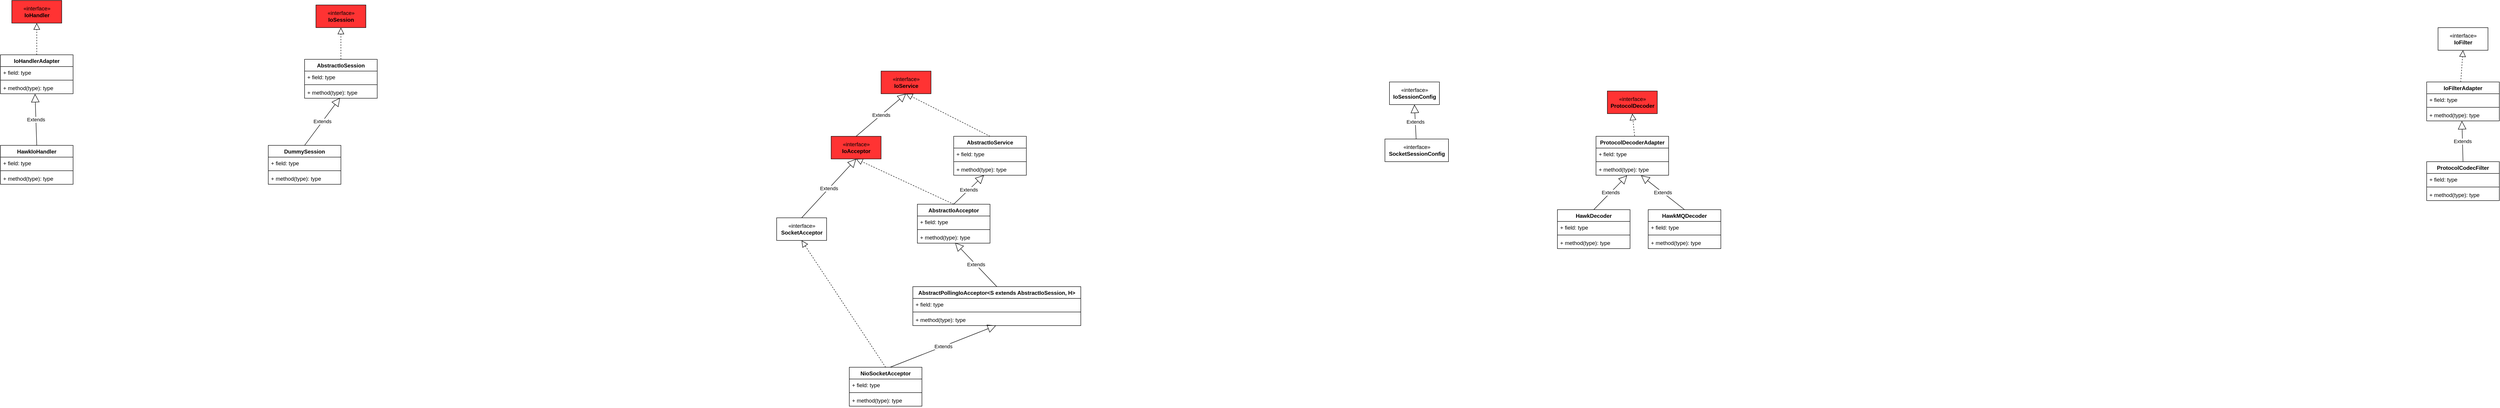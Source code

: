 <mxfile version="13.9.8" type="device"><diagram id="8cZL4LO1UnFUobVwIh5v" name="core"><mxGraphModel dx="1977" dy="987" grid="1" gridSize="10" guides="1" tooltips="1" connect="1" arrows="1" fold="1" page="1" pageScale="1" pageWidth="64000" pageHeight="64000" math="0" shadow="0"><root><mxCell id="0"/><mxCell id="1" parent="0"/><mxCell id="wWjVpQkd6dW3OlpL8oyM-1" value="IoHandlerAdapter" style="swimlane;fontStyle=1;align=center;verticalAlign=top;childLayout=stackLayout;horizontal=1;startSize=26;horizontalStack=0;resizeParent=1;resizeParentMax=0;resizeLast=0;collapsible=1;marginBottom=0;" vertex="1" parent="1"><mxGeometry x="450" y="280" width="160" height="86" as="geometry"/></mxCell><mxCell id="wWjVpQkd6dW3OlpL8oyM-10" value="" style="endArrow=block;dashed=1;endFill=0;endSize=12;html=1;entryX=0.5;entryY=1;entryDx=0;entryDy=0;" edge="1" parent="wWjVpQkd6dW3OlpL8oyM-1" target="wWjVpQkd6dW3OlpL8oyM-9"><mxGeometry width="160" relative="1" as="geometry"><mxPoint x="80" as="sourcePoint"/><mxPoint x="240" as="targetPoint"/></mxGeometry></mxCell><mxCell id="wWjVpQkd6dW3OlpL8oyM-2" value="+ field: type" style="text;strokeColor=none;fillColor=none;align=left;verticalAlign=top;spacingLeft=4;spacingRight=4;overflow=hidden;rotatable=0;points=[[0,0.5],[1,0.5]];portConstraint=eastwest;" vertex="1" parent="wWjVpQkd6dW3OlpL8oyM-1"><mxGeometry y="26" width="160" height="26" as="geometry"/></mxCell><mxCell id="wWjVpQkd6dW3OlpL8oyM-3" value="" style="line;strokeWidth=1;fillColor=none;align=left;verticalAlign=middle;spacingTop=-1;spacingLeft=3;spacingRight=3;rotatable=0;labelPosition=right;points=[];portConstraint=eastwest;" vertex="1" parent="wWjVpQkd6dW3OlpL8oyM-1"><mxGeometry y="52" width="160" height="8" as="geometry"/></mxCell><mxCell id="wWjVpQkd6dW3OlpL8oyM-4" value="+ method(type): type" style="text;strokeColor=none;fillColor=none;align=left;verticalAlign=top;spacingLeft=4;spacingRight=4;overflow=hidden;rotatable=0;points=[[0,0.5],[1,0.5]];portConstraint=eastwest;" vertex="1" parent="wWjVpQkd6dW3OlpL8oyM-1"><mxGeometry y="60" width="160" height="26" as="geometry"/></mxCell><mxCell id="wWjVpQkd6dW3OlpL8oyM-9" value="«interface»&lt;br&gt;&lt;b&gt;IoHandler&lt;/b&gt;" style="html=1;fillColor=#FF3333;" vertex="1" parent="1"><mxGeometry x="475" y="160" width="110" height="50" as="geometry"/></mxCell><mxCell id="wWjVpQkd6dW3OlpL8oyM-11" value="AbstractIoSession" style="swimlane;fontStyle=1;align=center;verticalAlign=top;childLayout=stackLayout;horizontal=1;startSize=26;horizontalStack=0;resizeParent=1;resizeParentMax=0;resizeLast=0;collapsible=1;marginBottom=0;" vertex="1" parent="1"><mxGeometry x="1120" y="290" width="160" height="86" as="geometry"/></mxCell><mxCell id="wWjVpQkd6dW3OlpL8oyM-12" value="+ field: type" style="text;strokeColor=none;fillColor=none;align=left;verticalAlign=top;spacingLeft=4;spacingRight=4;overflow=hidden;rotatable=0;points=[[0,0.5],[1,0.5]];portConstraint=eastwest;" vertex="1" parent="wWjVpQkd6dW3OlpL8oyM-11"><mxGeometry y="26" width="160" height="26" as="geometry"/></mxCell><mxCell id="wWjVpQkd6dW3OlpL8oyM-13" value="" style="line;strokeWidth=1;fillColor=none;align=left;verticalAlign=middle;spacingTop=-1;spacingLeft=3;spacingRight=3;rotatable=0;labelPosition=right;points=[];portConstraint=eastwest;" vertex="1" parent="wWjVpQkd6dW3OlpL8oyM-11"><mxGeometry y="52" width="160" height="8" as="geometry"/></mxCell><mxCell id="wWjVpQkd6dW3OlpL8oyM-14" value="+ method(type): type" style="text;strokeColor=none;fillColor=none;align=left;verticalAlign=top;spacingLeft=4;spacingRight=4;overflow=hidden;rotatable=0;points=[[0,0.5],[1,0.5]];portConstraint=eastwest;" vertex="1" parent="wWjVpQkd6dW3OlpL8oyM-11"><mxGeometry y="60" width="160" height="26" as="geometry"/></mxCell><mxCell id="wWjVpQkd6dW3OlpL8oyM-15" value="«interface»&lt;br&gt;&lt;b&gt;IoSession&lt;/b&gt;" style="html=1;fillColor=#FF3333;" vertex="1" parent="1"><mxGeometry x="1145" y="170" width="110" height="50" as="geometry"/></mxCell><mxCell id="wWjVpQkd6dW3OlpL8oyM-16" value="" style="endArrow=block;dashed=1;endFill=0;endSize=12;html=1;entryX=0.5;entryY=1;entryDx=0;entryDy=0;exitX=0.5;exitY=0;exitDx=0;exitDy=0;" edge="1" parent="1" source="wWjVpQkd6dW3OlpL8oyM-11" target="wWjVpQkd6dW3OlpL8oyM-15"><mxGeometry width="160" relative="1" as="geometry"><mxPoint x="1200" y="280" as="sourcePoint"/><mxPoint x="1360" y="280" as="targetPoint"/></mxGeometry></mxCell><mxCell id="wWjVpQkd6dW3OlpL8oyM-17" value="DummySession" style="swimlane;fontStyle=1;align=center;verticalAlign=top;childLayout=stackLayout;horizontal=1;startSize=26;horizontalStack=0;resizeParent=1;resizeParentMax=0;resizeLast=0;collapsible=1;marginBottom=0;" vertex="1" parent="1"><mxGeometry x="1040" y="480" width="160" height="86" as="geometry"/></mxCell><mxCell id="wWjVpQkd6dW3OlpL8oyM-18" value="+ field: type" style="text;strokeColor=none;fillColor=none;align=left;verticalAlign=top;spacingLeft=4;spacingRight=4;overflow=hidden;rotatable=0;points=[[0,0.5],[1,0.5]];portConstraint=eastwest;" vertex="1" parent="wWjVpQkd6dW3OlpL8oyM-17"><mxGeometry y="26" width="160" height="26" as="geometry"/></mxCell><mxCell id="wWjVpQkd6dW3OlpL8oyM-19" value="" style="line;strokeWidth=1;fillColor=none;align=left;verticalAlign=middle;spacingTop=-1;spacingLeft=3;spacingRight=3;rotatable=0;labelPosition=right;points=[];portConstraint=eastwest;" vertex="1" parent="wWjVpQkd6dW3OlpL8oyM-17"><mxGeometry y="52" width="160" height="8" as="geometry"/></mxCell><mxCell id="wWjVpQkd6dW3OlpL8oyM-20" value="+ method(type): type" style="text;strokeColor=none;fillColor=none;align=left;verticalAlign=top;spacingLeft=4;spacingRight=4;overflow=hidden;rotatable=0;points=[[0,0.5],[1,0.5]];portConstraint=eastwest;" vertex="1" parent="wWjVpQkd6dW3OlpL8oyM-17"><mxGeometry y="60" width="160" height="26" as="geometry"/></mxCell><mxCell id="wWjVpQkd6dW3OlpL8oyM-21" value="Extends" style="endArrow=block;endSize=16;endFill=0;html=1;entryX=0.488;entryY=0.962;entryDx=0;entryDy=0;entryPerimeter=0;exitX=0.5;exitY=0;exitDx=0;exitDy=0;" edge="1" parent="1" source="wWjVpQkd6dW3OlpL8oyM-17" target="wWjVpQkd6dW3OlpL8oyM-14"><mxGeometry width="160" relative="1" as="geometry"><mxPoint x="1120" y="460" as="sourcePoint"/><mxPoint x="1280" y="460" as="targetPoint"/></mxGeometry></mxCell><mxCell id="wWjVpQkd6dW3OlpL8oyM-22" value="NioSocketAcceptor" style="swimlane;fontStyle=1;align=center;verticalAlign=top;childLayout=stackLayout;horizontal=1;startSize=26;horizontalStack=0;resizeParent=1;resizeParentMax=0;resizeLast=0;collapsible=1;marginBottom=0;" vertex="1" parent="1"><mxGeometry x="2320" y="970" width="160" height="86" as="geometry"/></mxCell><mxCell id="wWjVpQkd6dW3OlpL8oyM-50" value="Extends" style="endArrow=block;endSize=16;endFill=0;html=1;entryX=0.495;entryY=1;entryDx=0;entryDy=0;entryPerimeter=0;" edge="1" parent="wWjVpQkd6dW3OlpL8oyM-22" target="wWjVpQkd6dW3OlpL8oyM-48"><mxGeometry width="160" relative="1" as="geometry"><mxPoint x="90" as="sourcePoint"/><mxPoint x="250" as="targetPoint"/></mxGeometry></mxCell><mxCell id="wWjVpQkd6dW3OlpL8oyM-23" value="+ field: type" style="text;strokeColor=none;fillColor=none;align=left;verticalAlign=top;spacingLeft=4;spacingRight=4;overflow=hidden;rotatable=0;points=[[0,0.5],[1,0.5]];portConstraint=eastwest;" vertex="1" parent="wWjVpQkd6dW3OlpL8oyM-22"><mxGeometry y="26" width="160" height="26" as="geometry"/></mxCell><mxCell id="wWjVpQkd6dW3OlpL8oyM-24" value="" style="line;strokeWidth=1;fillColor=none;align=left;verticalAlign=middle;spacingTop=-1;spacingLeft=3;spacingRight=3;rotatable=0;labelPosition=right;points=[];portConstraint=eastwest;" vertex="1" parent="wWjVpQkd6dW3OlpL8oyM-22"><mxGeometry y="52" width="160" height="8" as="geometry"/></mxCell><mxCell id="wWjVpQkd6dW3OlpL8oyM-25" value="+ method(type): type" style="text;strokeColor=none;fillColor=none;align=left;verticalAlign=top;spacingLeft=4;spacingRight=4;overflow=hidden;rotatable=0;points=[[0,0.5],[1,0.5]];portConstraint=eastwest;" vertex="1" parent="wWjVpQkd6dW3OlpL8oyM-22"><mxGeometry y="60" width="160" height="26" as="geometry"/></mxCell><mxCell id="wWjVpQkd6dW3OlpL8oyM-27" value="«interface»&lt;br&gt;&lt;b&gt;SocketAcceptor&lt;/b&gt;" style="html=1;" vertex="1" parent="1"><mxGeometry x="2160" y="640" width="110" height="50" as="geometry"/></mxCell><mxCell id="wWjVpQkd6dW3OlpL8oyM-28" value="«interface»&lt;br&gt;&lt;b&gt;IoAcceptor&lt;/b&gt;" style="html=1;fillColor=#FF3333;" vertex="1" parent="1"><mxGeometry x="2280" y="460" width="110" height="50" as="geometry"/></mxCell><mxCell id="wWjVpQkd6dW3OlpL8oyM-29" value="Extends" style="endArrow=block;endSize=16;endFill=0;html=1;entryX=0.5;entryY=1;entryDx=0;entryDy=0;exitX=0.5;exitY=0;exitDx=0;exitDy=0;" edge="1" parent="1" source="wWjVpQkd6dW3OlpL8oyM-27" target="wWjVpQkd6dW3OlpL8oyM-28"><mxGeometry width="160" relative="1" as="geometry"><mxPoint x="2350" y="550" as="sourcePoint"/><mxPoint x="2510" y="550" as="targetPoint"/></mxGeometry></mxCell><mxCell id="wWjVpQkd6dW3OlpL8oyM-31" value="" style="endArrow=block;dashed=1;endFill=0;endSize=12;html=1;entryX=0.5;entryY=1;entryDx=0;entryDy=0;exitX=0.5;exitY=0;exitDx=0;exitDy=0;" edge="1" parent="1" source="wWjVpQkd6dW3OlpL8oyM-22" target="wWjVpQkd6dW3OlpL8oyM-27"><mxGeometry width="160" relative="1" as="geometry"><mxPoint x="2330" y="670" as="sourcePoint"/><mxPoint x="2490" y="670" as="targetPoint"/></mxGeometry></mxCell><mxCell id="wWjVpQkd6dW3OlpL8oyM-32" value="«interface»&lt;br&gt;&lt;b&gt;IoService&lt;/b&gt;" style="html=1;fillColor=#FF3333;" vertex="1" parent="1"><mxGeometry x="2390" y="316" width="110" height="50" as="geometry"/></mxCell><mxCell id="wWjVpQkd6dW3OlpL8oyM-33" value="AbstractIoService" style="swimlane;fontStyle=1;align=center;verticalAlign=top;childLayout=stackLayout;horizontal=1;startSize=26;horizontalStack=0;resizeParent=1;resizeParentMax=0;resizeLast=0;collapsible=1;marginBottom=0;" vertex="1" parent="1"><mxGeometry x="2550" y="460" width="160" height="86" as="geometry"/></mxCell><mxCell id="wWjVpQkd6dW3OlpL8oyM-34" value="+ field: type" style="text;strokeColor=none;fillColor=none;align=left;verticalAlign=top;spacingLeft=4;spacingRight=4;overflow=hidden;rotatable=0;points=[[0,0.5],[1,0.5]];portConstraint=eastwest;" vertex="1" parent="wWjVpQkd6dW3OlpL8oyM-33"><mxGeometry y="26" width="160" height="26" as="geometry"/></mxCell><mxCell id="wWjVpQkd6dW3OlpL8oyM-35" value="" style="line;strokeWidth=1;fillColor=none;align=left;verticalAlign=middle;spacingTop=-1;spacingLeft=3;spacingRight=3;rotatable=0;labelPosition=right;points=[];portConstraint=eastwest;" vertex="1" parent="wWjVpQkd6dW3OlpL8oyM-33"><mxGeometry y="52" width="160" height="8" as="geometry"/></mxCell><mxCell id="wWjVpQkd6dW3OlpL8oyM-36" value="+ method(type): type" style="text;strokeColor=none;fillColor=none;align=left;verticalAlign=top;spacingLeft=4;spacingRight=4;overflow=hidden;rotatable=0;points=[[0,0.5],[1,0.5]];portConstraint=eastwest;" vertex="1" parent="wWjVpQkd6dW3OlpL8oyM-33"><mxGeometry y="60" width="160" height="26" as="geometry"/></mxCell><mxCell id="wWjVpQkd6dW3OlpL8oyM-37" value="" style="endArrow=block;dashed=1;endFill=0;endSize=12;html=1;entryX=0.5;entryY=1;entryDx=0;entryDy=0;exitX=0.5;exitY=0;exitDx=0;exitDy=0;" edge="1" parent="1" source="wWjVpQkd6dW3OlpL8oyM-33" target="wWjVpQkd6dW3OlpL8oyM-32"><mxGeometry width="160" relative="1" as="geometry"><mxPoint x="2630" y="430" as="sourcePoint"/><mxPoint x="2790" y="430" as="targetPoint"/></mxGeometry></mxCell><mxCell id="wWjVpQkd6dW3OlpL8oyM-38" value="AbstractIoAcceptor" style="swimlane;fontStyle=1;align=center;verticalAlign=top;childLayout=stackLayout;horizontal=1;startSize=26;horizontalStack=0;resizeParent=1;resizeParentMax=0;resizeLast=0;collapsible=1;marginBottom=0;" vertex="1" parent="1"><mxGeometry x="2470" y="610" width="160" height="86" as="geometry"/></mxCell><mxCell id="wWjVpQkd6dW3OlpL8oyM-39" value="+ field: type" style="text;strokeColor=none;fillColor=none;align=left;verticalAlign=top;spacingLeft=4;spacingRight=4;overflow=hidden;rotatable=0;points=[[0,0.5],[1,0.5]];portConstraint=eastwest;" vertex="1" parent="wWjVpQkd6dW3OlpL8oyM-38"><mxGeometry y="26" width="160" height="26" as="geometry"/></mxCell><mxCell id="wWjVpQkd6dW3OlpL8oyM-40" value="" style="line;strokeWidth=1;fillColor=none;align=left;verticalAlign=middle;spacingTop=-1;spacingLeft=3;spacingRight=3;rotatable=0;labelPosition=right;points=[];portConstraint=eastwest;" vertex="1" parent="wWjVpQkd6dW3OlpL8oyM-38"><mxGeometry y="52" width="160" height="8" as="geometry"/></mxCell><mxCell id="wWjVpQkd6dW3OlpL8oyM-41" value="+ method(type): type" style="text;strokeColor=none;fillColor=none;align=left;verticalAlign=top;spacingLeft=4;spacingRight=4;overflow=hidden;rotatable=0;points=[[0,0.5],[1,0.5]];portConstraint=eastwest;" vertex="1" parent="wWjVpQkd6dW3OlpL8oyM-38"><mxGeometry y="60" width="160" height="26" as="geometry"/></mxCell><mxCell id="wWjVpQkd6dW3OlpL8oyM-42" value="Extends" style="endArrow=block;endSize=16;endFill=0;html=1;exitX=0.5;exitY=0;exitDx=0;exitDy=0;" edge="1" parent="1" source="wWjVpQkd6dW3OlpL8oyM-38" target="wWjVpQkd6dW3OlpL8oyM-36"><mxGeometry width="160" relative="1" as="geometry"><mxPoint x="2570" y="590" as="sourcePoint"/><mxPoint x="2730" y="590" as="targetPoint"/></mxGeometry></mxCell><mxCell id="wWjVpQkd6dW3OlpL8oyM-44" value="" style="endArrow=block;dashed=1;endFill=0;endSize=12;html=1;entryX=0.5;entryY=1;entryDx=0;entryDy=0;exitX=0.5;exitY=0;exitDx=0;exitDy=0;" edge="1" parent="1" source="wWjVpQkd6dW3OlpL8oyM-38" target="wWjVpQkd6dW3OlpL8oyM-28"><mxGeometry width="160" relative="1" as="geometry"><mxPoint x="2540" y="600" as="sourcePoint"/><mxPoint x="2700" y="600" as="targetPoint"/></mxGeometry></mxCell><mxCell id="wWjVpQkd6dW3OlpL8oyM-45" value="AbstractPollingIoAcceptor&lt;S extends AbstractIoSession, H&gt;" style="swimlane;fontStyle=1;align=center;verticalAlign=top;childLayout=stackLayout;horizontal=1;startSize=26;horizontalStack=0;resizeParent=1;resizeParentMax=0;resizeLast=0;collapsible=1;marginBottom=0;" vertex="1" parent="1"><mxGeometry x="2460" y="792" width="370" height="86" as="geometry"/></mxCell><mxCell id="wWjVpQkd6dW3OlpL8oyM-46" value="+ field: type" style="text;strokeColor=none;fillColor=none;align=left;verticalAlign=top;spacingLeft=4;spacingRight=4;overflow=hidden;rotatable=0;points=[[0,0.5],[1,0.5]];portConstraint=eastwest;" vertex="1" parent="wWjVpQkd6dW3OlpL8oyM-45"><mxGeometry y="26" width="370" height="26" as="geometry"/></mxCell><mxCell id="wWjVpQkd6dW3OlpL8oyM-47" value="" style="line;strokeWidth=1;fillColor=none;align=left;verticalAlign=middle;spacingTop=-1;spacingLeft=3;spacingRight=3;rotatable=0;labelPosition=right;points=[];portConstraint=eastwest;" vertex="1" parent="wWjVpQkd6dW3OlpL8oyM-45"><mxGeometry y="52" width="370" height="8" as="geometry"/></mxCell><mxCell id="wWjVpQkd6dW3OlpL8oyM-48" value="+ method(type): type" style="text;strokeColor=none;fillColor=none;align=left;verticalAlign=top;spacingLeft=4;spacingRight=4;overflow=hidden;rotatable=0;points=[[0,0.5],[1,0.5]];portConstraint=eastwest;" vertex="1" parent="wWjVpQkd6dW3OlpL8oyM-45"><mxGeometry y="60" width="370" height="26" as="geometry"/></mxCell><mxCell id="wWjVpQkd6dW3OlpL8oyM-49" value="Extends" style="endArrow=block;endSize=16;endFill=0;html=1;entryX=0.519;entryY=0.962;entryDx=0;entryDy=0;entryPerimeter=0;exitX=0.5;exitY=0;exitDx=0;exitDy=0;" edge="1" parent="1" source="wWjVpQkd6dW3OlpL8oyM-45" target="wWjVpQkd6dW3OlpL8oyM-41"><mxGeometry width="160" relative="1" as="geometry"><mxPoint x="2630" y="780" as="sourcePoint"/><mxPoint x="2790" y="780" as="targetPoint"/></mxGeometry></mxCell><mxCell id="wWjVpQkd6dW3OlpL8oyM-51" value="«interface»&lt;br&gt;&lt;b&gt;IoSessionConfig&lt;/b&gt;" style="html=1;" vertex="1" parent="1"><mxGeometry x="3510" y="340" width="110" height="50" as="geometry"/></mxCell><mxCell id="wWjVpQkd6dW3OlpL8oyM-52" value="«interface»&lt;br&gt;&lt;b&gt;SocketSessionConfig&lt;/b&gt;" style="html=1;" vertex="1" parent="1"><mxGeometry x="3500" y="466" width="140" height="50" as="geometry"/></mxCell><mxCell id="wWjVpQkd6dW3OlpL8oyM-53" value="Extends" style="endArrow=block;endSize=16;endFill=0;html=1;entryX=0.5;entryY=1;entryDx=0;entryDy=0;" edge="1" parent="1" source="wWjVpQkd6dW3OlpL8oyM-52" target="wWjVpQkd6dW3OlpL8oyM-51"><mxGeometry width="160" relative="1" as="geometry"><mxPoint x="3570" y="306" as="sourcePoint"/><mxPoint x="3560" y="400" as="targetPoint"/></mxGeometry></mxCell><mxCell id="wWjVpQkd6dW3OlpL8oyM-54" value="«interface»&lt;br&gt;&lt;b&gt;ProtocolDecoder&lt;/b&gt;" style="html=1;fillColor=#FF3333;" vertex="1" parent="1"><mxGeometry x="3990" y="360" width="110" height="50" as="geometry"/></mxCell><mxCell id="wWjVpQkd6dW3OlpL8oyM-55" value="ProtocolDecoderAdapter" style="swimlane;fontStyle=1;align=center;verticalAlign=top;childLayout=stackLayout;horizontal=1;startSize=26;horizontalStack=0;resizeParent=1;resizeParentMax=0;resizeLast=0;collapsible=1;marginBottom=0;" vertex="1" parent="1"><mxGeometry x="3965" y="460" width="160" height="86" as="geometry"/></mxCell><mxCell id="wWjVpQkd6dW3OlpL8oyM-56" value="+ field: type" style="text;strokeColor=none;fillColor=none;align=left;verticalAlign=top;spacingLeft=4;spacingRight=4;overflow=hidden;rotatable=0;points=[[0,0.5],[1,0.5]];portConstraint=eastwest;" vertex="1" parent="wWjVpQkd6dW3OlpL8oyM-55"><mxGeometry y="26" width="160" height="26" as="geometry"/></mxCell><mxCell id="wWjVpQkd6dW3OlpL8oyM-57" value="" style="line;strokeWidth=1;fillColor=none;align=left;verticalAlign=middle;spacingTop=-1;spacingLeft=3;spacingRight=3;rotatable=0;labelPosition=right;points=[];portConstraint=eastwest;" vertex="1" parent="wWjVpQkd6dW3OlpL8oyM-55"><mxGeometry y="52" width="160" height="8" as="geometry"/></mxCell><mxCell id="wWjVpQkd6dW3OlpL8oyM-58" value="+ method(type): type" style="text;strokeColor=none;fillColor=none;align=left;verticalAlign=top;spacingLeft=4;spacingRight=4;overflow=hidden;rotatable=0;points=[[0,0.5],[1,0.5]];portConstraint=eastwest;" vertex="1" parent="wWjVpQkd6dW3OlpL8oyM-55"><mxGeometry y="60" width="160" height="26" as="geometry"/></mxCell><mxCell id="wWjVpQkd6dW3OlpL8oyM-59" value="" style="endArrow=block;dashed=1;endFill=0;endSize=12;html=1;entryX=0.5;entryY=1;entryDx=0;entryDy=0;" edge="1" parent="wWjVpQkd6dW3OlpL8oyM-55" target="wWjVpQkd6dW3OlpL8oyM-54"><mxGeometry width="160" relative="1" as="geometry"><mxPoint x="85" y="-1" as="sourcePoint"/><mxPoint x="245" y="-1" as="targetPoint"/></mxGeometry></mxCell><mxCell id="wWjVpQkd6dW3OlpL8oyM-60" value="HawkDecoder" style="swimlane;fontStyle=1;align=center;verticalAlign=top;childLayout=stackLayout;horizontal=1;startSize=26;horizontalStack=0;resizeParent=1;resizeParentMax=0;resizeLast=0;collapsible=1;marginBottom=0;" vertex="1" parent="1"><mxGeometry x="3880" y="622" width="160" height="86" as="geometry"/></mxCell><mxCell id="wWjVpQkd6dW3OlpL8oyM-61" value="+ field: type" style="text;strokeColor=none;fillColor=none;align=left;verticalAlign=top;spacingLeft=4;spacingRight=4;overflow=hidden;rotatable=0;points=[[0,0.5],[1,0.5]];portConstraint=eastwest;" vertex="1" parent="wWjVpQkd6dW3OlpL8oyM-60"><mxGeometry y="26" width="160" height="26" as="geometry"/></mxCell><mxCell id="wWjVpQkd6dW3OlpL8oyM-62" value="" style="line;strokeWidth=1;fillColor=none;align=left;verticalAlign=middle;spacingTop=-1;spacingLeft=3;spacingRight=3;rotatable=0;labelPosition=right;points=[];portConstraint=eastwest;" vertex="1" parent="wWjVpQkd6dW3OlpL8oyM-60"><mxGeometry y="52" width="160" height="8" as="geometry"/></mxCell><mxCell id="wWjVpQkd6dW3OlpL8oyM-63" value="+ method(type): type" style="text;strokeColor=none;fillColor=none;align=left;verticalAlign=top;spacingLeft=4;spacingRight=4;overflow=hidden;rotatable=0;points=[[0,0.5],[1,0.5]];portConstraint=eastwest;" vertex="1" parent="wWjVpQkd6dW3OlpL8oyM-60"><mxGeometry y="60" width="160" height="26" as="geometry"/></mxCell><mxCell id="wWjVpQkd6dW3OlpL8oyM-64" value="Extends" style="endArrow=block;endSize=16;endFill=0;html=1;entryX=0.429;entryY=1.023;entryDx=0;entryDy=0;entryPerimeter=0;exitX=0.5;exitY=0;exitDx=0;exitDy=0;" edge="1" parent="1" source="wWjVpQkd6dW3OlpL8oyM-60" target="wWjVpQkd6dW3OlpL8oyM-58"><mxGeometry width="160" relative="1" as="geometry"><mxPoint x="3960" y="620" as="sourcePoint"/><mxPoint x="4120" y="620" as="targetPoint"/></mxGeometry></mxCell><mxCell id="wWjVpQkd6dW3OlpL8oyM-65" value="HawkMQDecoder" style="swimlane;fontStyle=1;align=center;verticalAlign=top;childLayout=stackLayout;horizontal=1;startSize=26;horizontalStack=0;resizeParent=1;resizeParentMax=0;resizeLast=0;collapsible=1;marginBottom=0;" vertex="1" parent="1"><mxGeometry x="4080" y="622" width="160" height="86" as="geometry"/></mxCell><mxCell id="wWjVpQkd6dW3OlpL8oyM-66" value="+ field: type" style="text;strokeColor=none;fillColor=none;align=left;verticalAlign=top;spacingLeft=4;spacingRight=4;overflow=hidden;rotatable=0;points=[[0,0.5],[1,0.5]];portConstraint=eastwest;" vertex="1" parent="wWjVpQkd6dW3OlpL8oyM-65"><mxGeometry y="26" width="160" height="26" as="geometry"/></mxCell><mxCell id="wWjVpQkd6dW3OlpL8oyM-67" value="" style="line;strokeWidth=1;fillColor=none;align=left;verticalAlign=middle;spacingTop=-1;spacingLeft=3;spacingRight=3;rotatable=0;labelPosition=right;points=[];portConstraint=eastwest;" vertex="1" parent="wWjVpQkd6dW3OlpL8oyM-65"><mxGeometry y="52" width="160" height="8" as="geometry"/></mxCell><mxCell id="wWjVpQkd6dW3OlpL8oyM-68" value="+ method(type): type" style="text;strokeColor=none;fillColor=none;align=left;verticalAlign=top;spacingLeft=4;spacingRight=4;overflow=hidden;rotatable=0;points=[[0,0.5],[1,0.5]];portConstraint=eastwest;" vertex="1" parent="wWjVpQkd6dW3OlpL8oyM-65"><mxGeometry y="60" width="160" height="26" as="geometry"/></mxCell><mxCell id="wWjVpQkd6dW3OlpL8oyM-69" value="Extends" style="endArrow=block;endSize=16;endFill=0;html=1;entryX=0.621;entryY=1.023;entryDx=0;entryDy=0;entryPerimeter=0;exitX=0.5;exitY=0;exitDx=0;exitDy=0;" edge="1" parent="1" source="wWjVpQkd6dW3OlpL8oyM-65" target="wWjVpQkd6dW3OlpL8oyM-58"><mxGeometry width="160" relative="1" as="geometry"><mxPoint x="4150" y="610" as="sourcePoint"/><mxPoint x="4310" y="610" as="targetPoint"/></mxGeometry></mxCell><mxCell id="wWjVpQkd6dW3OlpL8oyM-70" value="«interface»&lt;br&gt;&lt;b&gt;IoFilter&lt;/b&gt;" style="html=1;" vertex="1" parent="1"><mxGeometry x="5820" y="220" width="110" height="50" as="geometry"/></mxCell><mxCell id="wWjVpQkd6dW3OlpL8oyM-71" value="IoFilterAdapter" style="swimlane;fontStyle=1;align=center;verticalAlign=top;childLayout=stackLayout;horizontal=1;startSize=26;horizontalStack=0;resizeParent=1;resizeParentMax=0;resizeLast=0;collapsible=1;marginBottom=0;" vertex="1" parent="1"><mxGeometry x="5795" y="340" width="160" height="86" as="geometry"/></mxCell><mxCell id="wWjVpQkd6dW3OlpL8oyM-76" value="" style="endArrow=block;dashed=1;endFill=0;endSize=12;html=1;entryX=0.5;entryY=1;entryDx=0;entryDy=0;" edge="1" parent="wWjVpQkd6dW3OlpL8oyM-71" target="wWjVpQkd6dW3OlpL8oyM-70"><mxGeometry width="160" relative="1" as="geometry"><mxPoint x="75" as="sourcePoint"/><mxPoint x="235" as="targetPoint"/></mxGeometry></mxCell><mxCell id="wWjVpQkd6dW3OlpL8oyM-72" value="+ field: type" style="text;strokeColor=none;fillColor=none;align=left;verticalAlign=top;spacingLeft=4;spacingRight=4;overflow=hidden;rotatable=0;points=[[0,0.5],[1,0.5]];portConstraint=eastwest;" vertex="1" parent="wWjVpQkd6dW3OlpL8oyM-71"><mxGeometry y="26" width="160" height="26" as="geometry"/></mxCell><mxCell id="wWjVpQkd6dW3OlpL8oyM-73" value="" style="line;strokeWidth=1;fillColor=none;align=left;verticalAlign=middle;spacingTop=-1;spacingLeft=3;spacingRight=3;rotatable=0;labelPosition=right;points=[];portConstraint=eastwest;" vertex="1" parent="wWjVpQkd6dW3OlpL8oyM-71"><mxGeometry y="52" width="160" height="8" as="geometry"/></mxCell><mxCell id="wWjVpQkd6dW3OlpL8oyM-74" value="+ method(type): type" style="text;strokeColor=none;fillColor=none;align=left;verticalAlign=top;spacingLeft=4;spacingRight=4;overflow=hidden;rotatable=0;points=[[0,0.5],[1,0.5]];portConstraint=eastwest;" vertex="1" parent="wWjVpQkd6dW3OlpL8oyM-71"><mxGeometry y="60" width="160" height="26" as="geometry"/></mxCell><mxCell id="wWjVpQkd6dW3OlpL8oyM-77" value="ProtocolCodecFilter" style="swimlane;fontStyle=1;align=center;verticalAlign=top;childLayout=stackLayout;horizontal=1;startSize=26;horizontalStack=0;resizeParent=1;resizeParentMax=0;resizeLast=0;collapsible=1;marginBottom=0;" vertex="1" parent="1"><mxGeometry x="5795" y="516" width="160" height="86" as="geometry"/></mxCell><mxCell id="wWjVpQkd6dW3OlpL8oyM-78" value="+ field: type" style="text;strokeColor=none;fillColor=none;align=left;verticalAlign=top;spacingLeft=4;spacingRight=4;overflow=hidden;rotatable=0;points=[[0,0.5],[1,0.5]];portConstraint=eastwest;" vertex="1" parent="wWjVpQkd6dW3OlpL8oyM-77"><mxGeometry y="26" width="160" height="26" as="geometry"/></mxCell><mxCell id="wWjVpQkd6dW3OlpL8oyM-79" value="" style="line;strokeWidth=1;fillColor=none;align=left;verticalAlign=middle;spacingTop=-1;spacingLeft=3;spacingRight=3;rotatable=0;labelPosition=right;points=[];portConstraint=eastwest;" vertex="1" parent="wWjVpQkd6dW3OlpL8oyM-77"><mxGeometry y="52" width="160" height="8" as="geometry"/></mxCell><mxCell id="wWjVpQkd6dW3OlpL8oyM-80" value="+ method(type): type" style="text;strokeColor=none;fillColor=none;align=left;verticalAlign=top;spacingLeft=4;spacingRight=4;overflow=hidden;rotatable=0;points=[[0,0.5],[1,0.5]];portConstraint=eastwest;" vertex="1" parent="wWjVpQkd6dW3OlpL8oyM-77"><mxGeometry y="60" width="160" height="26" as="geometry"/></mxCell><mxCell id="wWjVpQkd6dW3OlpL8oyM-81" value="Extends" style="endArrow=block;endSize=16;endFill=0;html=1;entryX=0.485;entryY=1.004;entryDx=0;entryDy=0;entryPerimeter=0;exitX=0.5;exitY=0;exitDx=0;exitDy=0;" edge="1" parent="1" source="wWjVpQkd6dW3OlpL8oyM-77" target="wWjVpQkd6dW3OlpL8oyM-74"><mxGeometry width="160" relative="1" as="geometry"><mxPoint x="5870" y="510" as="sourcePoint"/><mxPoint x="6030" y="510" as="targetPoint"/></mxGeometry></mxCell><mxCell id="wWjVpQkd6dW3OlpL8oyM-82" value="HawkIoHandler" style="swimlane;fontStyle=1;align=center;verticalAlign=top;childLayout=stackLayout;horizontal=1;startSize=26;horizontalStack=0;resizeParent=1;resizeParentMax=0;resizeLast=0;collapsible=1;marginBottom=0;" vertex="1" parent="1"><mxGeometry x="450" y="480" width="160" height="86" as="geometry"/></mxCell><mxCell id="wWjVpQkd6dW3OlpL8oyM-83" value="+ field: type" style="text;strokeColor=none;fillColor=none;align=left;verticalAlign=top;spacingLeft=4;spacingRight=4;overflow=hidden;rotatable=0;points=[[0,0.5],[1,0.5]];portConstraint=eastwest;" vertex="1" parent="wWjVpQkd6dW3OlpL8oyM-82"><mxGeometry y="26" width="160" height="26" as="geometry"/></mxCell><mxCell id="wWjVpQkd6dW3OlpL8oyM-84" value="" style="line;strokeWidth=1;fillColor=none;align=left;verticalAlign=middle;spacingTop=-1;spacingLeft=3;spacingRight=3;rotatable=0;labelPosition=right;points=[];portConstraint=eastwest;" vertex="1" parent="wWjVpQkd6dW3OlpL8oyM-82"><mxGeometry y="52" width="160" height="8" as="geometry"/></mxCell><mxCell id="wWjVpQkd6dW3OlpL8oyM-85" value="+ method(type): type" style="text;strokeColor=none;fillColor=none;align=left;verticalAlign=top;spacingLeft=4;spacingRight=4;overflow=hidden;rotatable=0;points=[[0,0.5],[1,0.5]];portConstraint=eastwest;" vertex="1" parent="wWjVpQkd6dW3OlpL8oyM-82"><mxGeometry y="60" width="160" height="26" as="geometry"/></mxCell><mxCell id="wWjVpQkd6dW3OlpL8oyM-86" value="Extends" style="endArrow=block;endSize=16;endFill=0;html=1;entryX=0.476;entryY=1.014;entryDx=0;entryDy=0;entryPerimeter=0;exitX=0.5;exitY=0;exitDx=0;exitDy=0;" edge="1" parent="1" source="wWjVpQkd6dW3OlpL8oyM-82" target="wWjVpQkd6dW3OlpL8oyM-4"><mxGeometry width="160" relative="1" as="geometry"><mxPoint x="630" y="480" as="sourcePoint"/><mxPoint x="790" y="480" as="targetPoint"/></mxGeometry></mxCell><mxCell id="wWjVpQkd6dW3OlpL8oyM-87" value="Extends" style="endArrow=block;endSize=16;endFill=0;html=1;entryX=0.5;entryY=1;entryDx=0;entryDy=0;exitX=0.5;exitY=0;exitDx=0;exitDy=0;" edge="1" parent="1" source="wWjVpQkd6dW3OlpL8oyM-28" target="wWjVpQkd6dW3OlpL8oyM-32"><mxGeometry width="160" relative="1" as="geometry"><mxPoint x="2390" y="420" as="sourcePoint"/><mxPoint x="2550" y="420" as="targetPoint"/></mxGeometry></mxCell></root></mxGraphModel></diagram></mxfile>